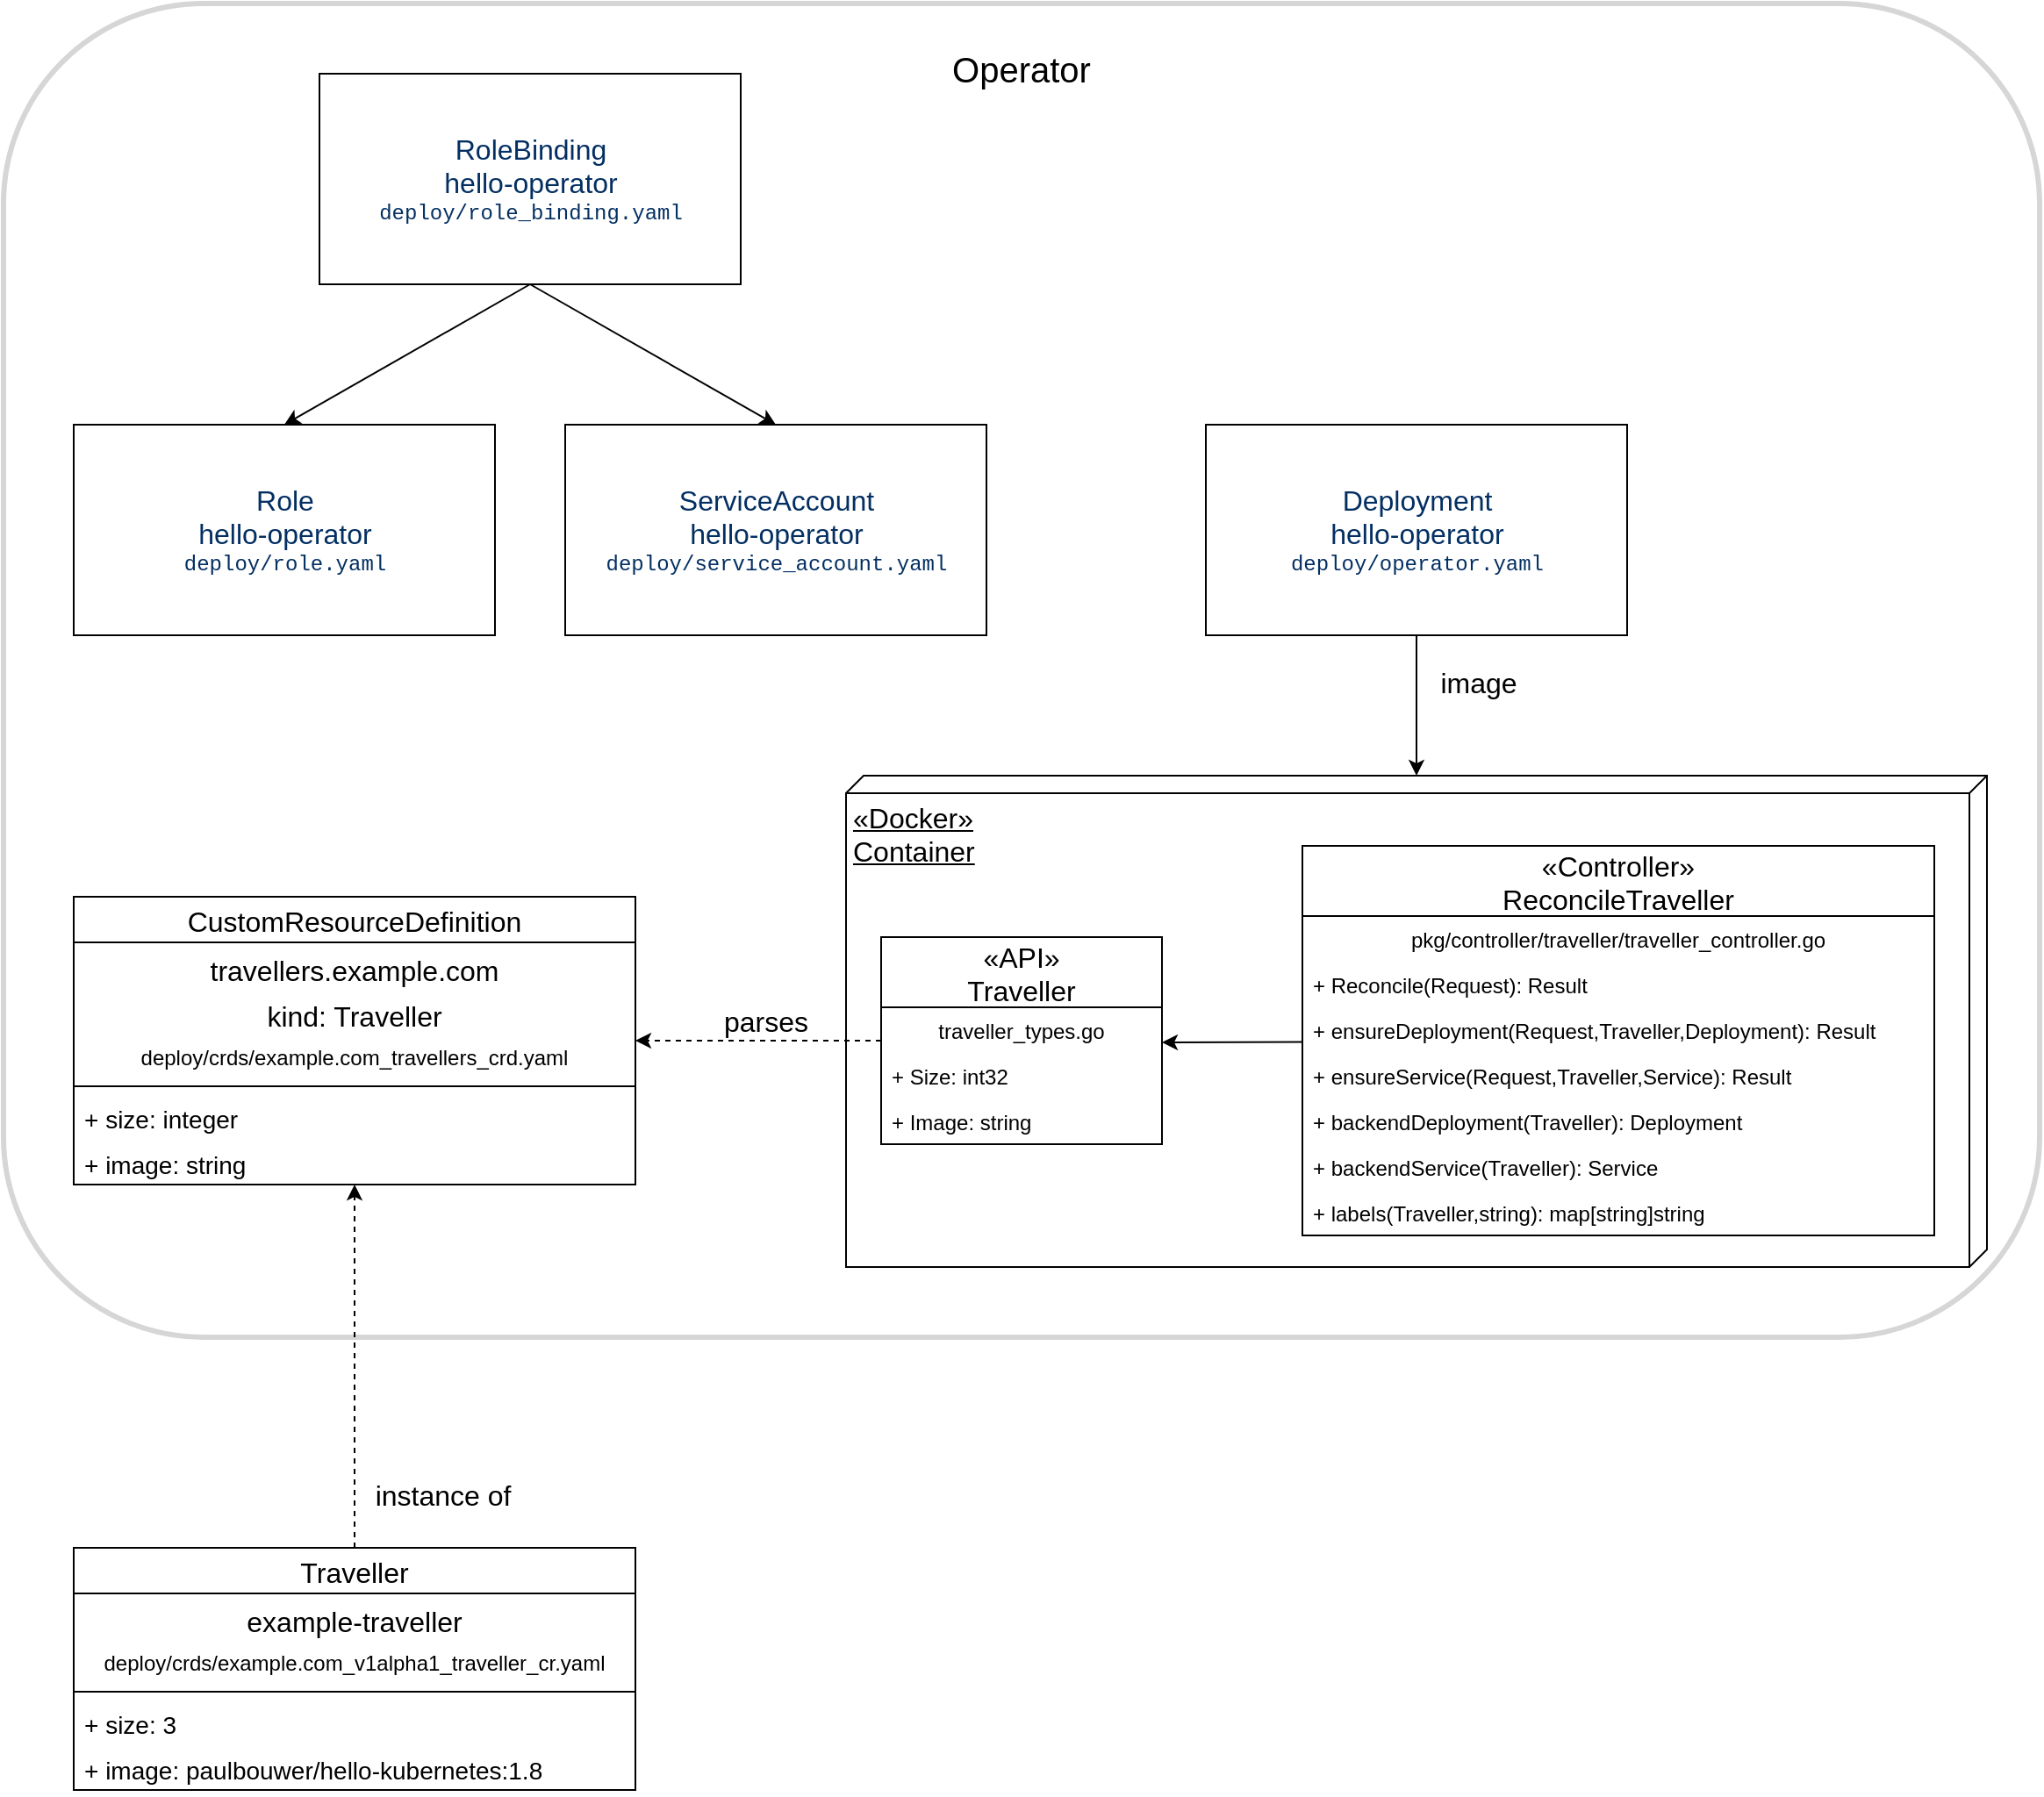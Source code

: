 <mxfile version="13.9.9" type="device"><diagram id="cfkQBm-cXqx_Vkwm3s2j" name="Page-1"><mxGraphModel dx="1101" dy="760" grid="1" gridSize="10" guides="1" tooltips="1" connect="1" arrows="1" fold="1" page="1" pageScale="1" pageWidth="1100" pageHeight="850" math="0" shadow="0"><root><mxCell id="0"/><mxCell id="1" parent="0"/><mxCell id="OnM2vM_DC7k-oW09DbHT-67" value="&lt;font style=&quot;font-size: 20px&quot;&gt;Operator&lt;/font&gt;" style="rounded=1;whiteSpace=wrap;html=1;fontSize=40;align=center;fillColor=none;labelPosition=center;verticalLabelPosition=middle;verticalAlign=top;strokeWidth=3;strokeColor=#D6D6D6;" vertex="1" parent="1"><mxGeometry x="40" y="40" width="1160" height="760" as="geometry"/></mxCell><mxCell id="OnM2vM_DC7k-oW09DbHT-7" style="rounded=0;orthogonalLoop=1;jettySize=auto;html=1;exitX=0.5;exitY=1;exitDx=0;exitDy=0;entryX=0.5;entryY=0;entryDx=0;entryDy=0;" edge="1" parent="1" source="OnM2vM_DC7k-oW09DbHT-3" target="OnM2vM_DC7k-oW09DbHT-5"><mxGeometry relative="1" as="geometry"/></mxCell><mxCell id="OnM2vM_DC7k-oW09DbHT-8" style="rounded=0;orthogonalLoop=1;jettySize=auto;html=1;exitX=0.5;exitY=1;exitDx=0;exitDy=0;elbow=vertical;entryX=0.5;entryY=0;entryDx=0;entryDy=0;" edge="1" parent="1" source="OnM2vM_DC7k-oW09DbHT-3" target="OnM2vM_DC7k-oW09DbHT-6"><mxGeometry relative="1" as="geometry"/></mxCell><mxCell id="OnM2vM_DC7k-oW09DbHT-3" value="&lt;font style=&quot;font-size: 16px&quot;&gt;&lt;span style=&quot;color: rgb(3 , 47 , 98) ; background-color: rgb(255 , 255 , 255)&quot;&gt;RoleBinding&lt;br&gt;&lt;/span&gt;&lt;span style=&quot;color: rgb(3 , 47 , 98) ; background-color: rgb(255 , 255 , 255)&quot;&gt;hello-operator&lt;br&gt;&lt;/span&gt;&lt;/font&gt;&lt;span style=&quot;background-color: rgb(255 , 255 , 255)&quot;&gt;&lt;font color=&quot;#032f62&quot; face=&quot;SFMono-Regular, Consolas, Liberation Mono, Menlo, monospace&quot; style=&quot;font-size: 12px&quot;&gt;deploy/role_binding.yaml&lt;/font&gt;&lt;br&gt;&lt;/span&gt;" style="html=1;" vertex="1" parent="1"><mxGeometry x="220" y="80" width="240" height="120" as="geometry"/></mxCell><mxCell id="OnM2vM_DC7k-oW09DbHT-5" value="&lt;font&gt;&lt;span style=&quot;background-color: rgb(255 , 255 , 255)&quot;&gt;&lt;font color=&quot;#032f62&quot;&gt;&lt;span style=&quot;font-size: 16px&quot;&gt;Role&lt;br&gt;hello-operator&lt;/span&gt;&lt;/font&gt;&lt;br&gt;&lt;/span&gt;&lt;/font&gt;&lt;span style=&quot;background-color: rgb(255 , 255 , 255)&quot;&gt;&lt;font color=&quot;#032f62&quot; face=&quot;SFMono-Regular, Consolas, Liberation Mono, Menlo, monospace&quot; style=&quot;font-size: 12px&quot;&gt;deploy/role.yaml&lt;/font&gt;&lt;br&gt;&lt;/span&gt;" style="html=1;" vertex="1" parent="1"><mxGeometry x="80" y="280" width="240" height="120" as="geometry"/></mxCell><mxCell id="OnM2vM_DC7k-oW09DbHT-6" value="&lt;font&gt;&lt;span style=&quot;background-color: rgb(255 , 255 , 255)&quot;&gt;&lt;font color=&quot;#032f62&quot;&gt;&lt;span style=&quot;font-size: 16px&quot;&gt;ServiceAccount&lt;/span&gt;&lt;/font&gt;&lt;br&gt;&lt;/span&gt;&lt;span style=&quot;font-size: 16px ; color: rgb(3 , 47 , 98) ; background-color: rgb(255 , 255 , 255)&quot;&gt;hello-operator&lt;br&gt;&lt;/span&gt;&lt;/font&gt;&lt;span style=&quot;background-color: rgb(255 , 255 , 255)&quot;&gt;&lt;font color=&quot;#032f62&quot; face=&quot;SFMono-Regular, Consolas, Liberation Mono, Menlo, monospace&quot;&gt;deploy/service_account.yaml&lt;/font&gt;&lt;br&gt;&lt;/span&gt;" style="html=1;" vertex="1" parent="1"><mxGeometry x="360" y="280" width="240" height="120" as="geometry"/></mxCell><mxCell id="OnM2vM_DC7k-oW09DbHT-59" style="edgeStyle=none;rounded=0;orthogonalLoop=1;jettySize=auto;html=1;exitX=0.5;exitY=1;exitDx=0;exitDy=0;fontSize=16;" edge="1" parent="1" source="OnM2vM_DC7k-oW09DbHT-9" target="OnM2vM_DC7k-oW09DbHT-14"><mxGeometry relative="1" as="geometry"/></mxCell><mxCell id="OnM2vM_DC7k-oW09DbHT-63" value="image" style="edgeLabel;html=1;align=center;verticalAlign=middle;resizable=0;points=[];fontSize=16;" vertex="1" connectable="0" parent="OnM2vM_DC7k-oW09DbHT-59"><mxGeometry x="-0.325" relative="1" as="geometry"><mxPoint x="35" as="offset"/></mxGeometry></mxCell><mxCell id="OnM2vM_DC7k-oW09DbHT-9" value="&lt;font&gt;&lt;span style=&quot;background-color: rgb(255 , 255 , 255)&quot;&gt;&lt;font color=&quot;#032f62&quot;&gt;&lt;span style=&quot;font-size: 16px&quot;&gt;Deployment&lt;br&gt;hello-operator&lt;/span&gt;&lt;/font&gt;&lt;br&gt;&lt;/span&gt;&lt;/font&gt;&lt;span style=&quot;background-color: rgb(255 , 255 , 255)&quot;&gt;&lt;font color=&quot;#032f62&quot; face=&quot;SFMono-Regular, Consolas, Liberation Mono, Menlo, monospace&quot;&gt;deploy/operator.yaml&lt;/font&gt;&lt;br&gt;&lt;/span&gt;" style="html=1;" vertex="1" parent="1"><mxGeometry x="725" y="280" width="240" height="120" as="geometry"/></mxCell><mxCell id="OnM2vM_DC7k-oW09DbHT-14" value="&lt;font&gt;&lt;div&gt;&lt;span style=&quot;font-size: 16px&quot;&gt;«Docker»&lt;/span&gt;&lt;/div&gt;&lt;span style=&quot;font-size: 16px&quot;&gt;Container&lt;/span&gt;&lt;/font&gt;" style="verticalAlign=top;align=left;spacingTop=8;spacingLeft=2;spacingRight=12;shape=cube;size=10;direction=south;fontStyle=4;html=1;" vertex="1" parent="1"><mxGeometry x="520" y="480" width="650" height="280" as="geometry"/></mxCell><mxCell id="OnM2vM_DC7k-oW09DbHT-58" style="edgeStyle=none;rounded=0;orthogonalLoop=1;jettySize=auto;html=1;entryX=1;entryY=0.769;entryDx=0;entryDy=0;fontSize=16;entryPerimeter=0;" edge="1" parent="1" source="OnM2vM_DC7k-oW09DbHT-25" target="OnM2vM_DC7k-oW09DbHT-30"><mxGeometry relative="1" as="geometry"/></mxCell><mxCell id="OnM2vM_DC7k-oW09DbHT-25" value="«Controller»&#10;ReconcileTraveller" style="swimlane;fontStyle=0;childLayout=stackLayout;horizontal=1;startSize=40;fillColor=none;horizontalStack=0;resizeParent=1;resizeParentMax=0;resizeLast=0;collapsible=1;marginBottom=0;fontSize=16;" vertex="1" parent="1"><mxGeometry x="780" y="520" width="360" height="222" as="geometry"><mxRectangle x="420" y="710" width="90" height="26" as="alternateBounds"/></mxGeometry></mxCell><mxCell id="OnM2vM_DC7k-oW09DbHT-26" value="pkg/controller/traveller/traveller_controller.go" style="text;strokeColor=none;fillColor=none;align=center;verticalAlign=top;spacingLeft=4;spacingRight=4;overflow=hidden;rotatable=0;points=[[0,0.5],[1,0.5]];portConstraint=eastwest;" vertex="1" parent="OnM2vM_DC7k-oW09DbHT-25"><mxGeometry y="40" width="360" height="26" as="geometry"/></mxCell><mxCell id="OnM2vM_DC7k-oW09DbHT-57" value="+ Reconcile(Request): Result" style="text;strokeColor=none;fillColor=none;align=left;verticalAlign=top;spacingLeft=4;spacingRight=4;overflow=hidden;rotatable=0;points=[[0,0.5],[1,0.5]];portConstraint=eastwest;" vertex="1" parent="OnM2vM_DC7k-oW09DbHT-25"><mxGeometry y="66" width="360" height="26" as="geometry"/></mxCell><mxCell id="OnM2vM_DC7k-oW09DbHT-54" value="+ ensureDeployment(Request,Traveller,Deployment): Result" style="text;strokeColor=none;fillColor=none;align=left;verticalAlign=top;spacingLeft=4;spacingRight=4;overflow=hidden;rotatable=0;points=[[0,0.5],[1,0.5]];portConstraint=eastwest;" vertex="1" parent="OnM2vM_DC7k-oW09DbHT-25"><mxGeometry y="92" width="360" height="26" as="geometry"/></mxCell><mxCell id="OnM2vM_DC7k-oW09DbHT-55" value="+ ensureService(Request,Traveller,Service): Result" style="text;strokeColor=none;fillColor=none;align=left;verticalAlign=top;spacingLeft=4;spacingRight=4;overflow=hidden;rotatable=0;points=[[0,0.5],[1,0.5]];portConstraint=eastwest;" vertex="1" parent="OnM2vM_DC7k-oW09DbHT-25"><mxGeometry y="118" width="360" height="26" as="geometry"/></mxCell><mxCell id="OnM2vM_DC7k-oW09DbHT-27" value="+ backendDeployment(Traveller): Deployment" style="text;strokeColor=none;fillColor=none;align=left;verticalAlign=top;spacingLeft=4;spacingRight=4;overflow=hidden;rotatable=0;points=[[0,0.5],[1,0.5]];portConstraint=eastwest;" vertex="1" parent="OnM2vM_DC7k-oW09DbHT-25"><mxGeometry y="144" width="360" height="26" as="geometry"/></mxCell><mxCell id="OnM2vM_DC7k-oW09DbHT-28" value="+ backendService(Traveller): Service" style="text;strokeColor=none;fillColor=none;align=left;verticalAlign=top;spacingLeft=4;spacingRight=4;overflow=hidden;rotatable=0;points=[[0,0.5],[1,0.5]];portConstraint=eastwest;" vertex="1" parent="OnM2vM_DC7k-oW09DbHT-25"><mxGeometry y="170" width="360" height="26" as="geometry"/></mxCell><mxCell id="OnM2vM_DC7k-oW09DbHT-56" value="+ labels(Traveller,string): map[string]string" style="text;strokeColor=none;fillColor=none;align=left;verticalAlign=top;spacingLeft=4;spacingRight=4;overflow=hidden;rotatable=0;points=[[0,0.5],[1,0.5]];portConstraint=eastwest;" vertex="1" parent="OnM2vM_DC7k-oW09DbHT-25"><mxGeometry y="196" width="360" height="26" as="geometry"/></mxCell><mxCell id="OnM2vM_DC7k-oW09DbHT-29" value="«API»&#10;Traveller" style="swimlane;fontStyle=0;childLayout=stackLayout;horizontal=1;startSize=40;fillColor=none;horizontalStack=0;resizeParent=1;resizeParentMax=0;resizeLast=0;collapsible=1;marginBottom=0;fontSize=16;" vertex="1" parent="1"><mxGeometry x="540" y="572" width="160" height="118" as="geometry"><mxRectangle x="600" y="800" width="90" height="26" as="alternateBounds"/></mxGeometry></mxCell><mxCell id="OnM2vM_DC7k-oW09DbHT-30" value="traveller_types.go" style="text;strokeColor=none;fillColor=none;align=center;verticalAlign=top;spacingLeft=4;spacingRight=4;overflow=hidden;rotatable=0;points=[[0,0.5],[1,0.5]];portConstraint=eastwest;" vertex="1" parent="OnM2vM_DC7k-oW09DbHT-29"><mxGeometry y="40" width="160" height="26" as="geometry"/></mxCell><mxCell id="OnM2vM_DC7k-oW09DbHT-31" value="+ Size: int32" style="text;strokeColor=none;fillColor=none;align=left;verticalAlign=top;spacingLeft=4;spacingRight=4;overflow=hidden;rotatable=0;points=[[0,0.5],[1,0.5]];portConstraint=eastwest;" vertex="1" parent="OnM2vM_DC7k-oW09DbHT-29"><mxGeometry y="66" width="160" height="26" as="geometry"/></mxCell><mxCell id="OnM2vM_DC7k-oW09DbHT-32" value="+ Image: string" style="text;strokeColor=none;fillColor=none;align=left;verticalAlign=top;spacingLeft=4;spacingRight=4;overflow=hidden;rotatable=0;points=[[0,0.5],[1,0.5]];portConstraint=eastwest;" vertex="1" parent="OnM2vM_DC7k-oW09DbHT-29"><mxGeometry y="92" width="160" height="26" as="geometry"/></mxCell><mxCell id="OnM2vM_DC7k-oW09DbHT-38" value="CustomResourceDefinition" style="swimlane;fontStyle=0;childLayout=stackLayout;horizontal=1;startSize=26;fillColor=none;horizontalStack=0;resizeParent=1;resizeParentMax=0;resizeLast=0;collapsible=1;marginBottom=0;fontSize=16;align=center;" vertex="1" parent="1"><mxGeometry x="80" y="549" width="320" height="164" as="geometry"><mxRectangle x="40" y="440" width="220" height="26" as="alternateBounds"/></mxGeometry></mxCell><mxCell id="OnM2vM_DC7k-oW09DbHT-40" value="travellers.example.com" style="text;strokeColor=none;fillColor=none;align=center;verticalAlign=top;spacingLeft=4;spacingRight=4;overflow=hidden;rotatable=0;points=[[0,0.5],[1,0.5]];portConstraint=eastwest;fontSize=16;" vertex="1" parent="OnM2vM_DC7k-oW09DbHT-38"><mxGeometry y="26" width="320" height="26" as="geometry"/></mxCell><mxCell id="OnM2vM_DC7k-oW09DbHT-41" value="kind: Traveller" style="text;strokeColor=none;fillColor=none;align=center;verticalAlign=top;spacingLeft=4;spacingRight=4;overflow=hidden;rotatable=0;points=[[0,0.5],[1,0.5]];portConstraint=eastwest;fontSize=16;" vertex="1" parent="OnM2vM_DC7k-oW09DbHT-38"><mxGeometry y="52" width="320" height="26" as="geometry"/></mxCell><mxCell id="OnM2vM_DC7k-oW09DbHT-39" value="deploy/crds/example.com_travellers_crd.yaml" style="text;strokeColor=none;fillColor=none;align=center;verticalAlign=top;spacingLeft=4;spacingRight=4;overflow=hidden;rotatable=0;points=[[0,0.5],[1,0.5]];portConstraint=eastwest;" vertex="1" parent="OnM2vM_DC7k-oW09DbHT-38"><mxGeometry y="78" width="320" height="26" as="geometry"/></mxCell><mxCell id="OnM2vM_DC7k-oW09DbHT-44" value="" style="line;strokeWidth=1;fillColor=none;align=left;verticalAlign=middle;spacingTop=-1;spacingLeft=3;spacingRight=3;rotatable=0;labelPosition=right;points=[];portConstraint=eastwest;fontSize=16;" vertex="1" parent="OnM2vM_DC7k-oW09DbHT-38"><mxGeometry y="104" width="320" height="8" as="geometry"/></mxCell><mxCell id="OnM2vM_DC7k-oW09DbHT-43" value="+ size: integer" style="text;strokeColor=none;fillColor=none;align=left;verticalAlign=top;spacingLeft=4;spacingRight=4;overflow=hidden;rotatable=0;points=[[0,0.5],[1,0.5]];portConstraint=eastwest;fontSize=14;" vertex="1" parent="OnM2vM_DC7k-oW09DbHT-38"><mxGeometry y="112" width="320" height="26" as="geometry"/></mxCell><mxCell id="OnM2vM_DC7k-oW09DbHT-42" value="+ image: string" style="text;strokeColor=none;fillColor=none;align=left;verticalAlign=top;spacingLeft=4;spacingRight=4;overflow=hidden;rotatable=0;points=[[0,0.5],[1,0.5]];portConstraint=eastwest;fontSize=14;" vertex="1" parent="OnM2vM_DC7k-oW09DbHT-38"><mxGeometry y="138" width="320" height="26" as="geometry"/></mxCell><mxCell id="OnM2vM_DC7k-oW09DbHT-52" style="edgeStyle=none;rounded=0;orthogonalLoop=1;jettySize=auto;html=1;exitX=0.5;exitY=0;exitDx=0;exitDy=0;fontSize=16;dashed=1;" edge="1" parent="1" source="OnM2vM_DC7k-oW09DbHT-45" target="OnM2vM_DC7k-oW09DbHT-38"><mxGeometry relative="1" as="geometry"><mxPoint x="310" y="750" as="targetPoint"/></mxGeometry></mxCell><mxCell id="OnM2vM_DC7k-oW09DbHT-64" value="instance of" style="edgeLabel;html=1;align=center;verticalAlign=middle;resizable=0;points=[];fontSize=16;" vertex="1" connectable="0" parent="OnM2vM_DC7k-oW09DbHT-52"><mxGeometry x="0.013" relative="1" as="geometry"><mxPoint x="50" y="75" as="offset"/></mxGeometry></mxCell><mxCell id="OnM2vM_DC7k-oW09DbHT-45" value="Traveller" style="swimlane;fontStyle=0;childLayout=stackLayout;horizontal=1;startSize=26;fillColor=none;horizontalStack=0;resizeParent=1;resizeParentMax=0;resizeLast=0;collapsible=1;marginBottom=0;fontSize=16;align=center;" vertex="1" parent="1"><mxGeometry x="80" y="920" width="320" height="138" as="geometry"><mxRectangle x="40" y="440" width="220" height="26" as="alternateBounds"/></mxGeometry></mxCell><mxCell id="OnM2vM_DC7k-oW09DbHT-46" value="example-traveller" style="text;strokeColor=none;fillColor=none;align=center;verticalAlign=top;spacingLeft=4;spacingRight=4;overflow=hidden;rotatable=0;points=[[0,0.5],[1,0.5]];portConstraint=eastwest;fontSize=16;" vertex="1" parent="OnM2vM_DC7k-oW09DbHT-45"><mxGeometry y="26" width="320" height="26" as="geometry"/></mxCell><mxCell id="OnM2vM_DC7k-oW09DbHT-48" value="deploy/crds/example.com_v1alpha1_traveller_cr.yaml" style="text;strokeColor=none;fillColor=none;align=center;verticalAlign=top;spacingLeft=4;spacingRight=4;overflow=hidden;rotatable=0;points=[[0,0.5],[1,0.5]];portConstraint=eastwest;" vertex="1" parent="OnM2vM_DC7k-oW09DbHT-45"><mxGeometry y="52" width="320" height="26" as="geometry"/></mxCell><mxCell id="OnM2vM_DC7k-oW09DbHT-49" value="" style="line;strokeWidth=1;fillColor=none;align=left;verticalAlign=middle;spacingTop=-1;spacingLeft=3;spacingRight=3;rotatable=0;labelPosition=right;points=[];portConstraint=eastwest;fontSize=16;" vertex="1" parent="OnM2vM_DC7k-oW09DbHT-45"><mxGeometry y="78" width="320" height="8" as="geometry"/></mxCell><mxCell id="OnM2vM_DC7k-oW09DbHT-51" value="+ size: 3" style="text;strokeColor=none;fillColor=none;align=left;verticalAlign=top;spacingLeft=4;spacingRight=4;overflow=hidden;rotatable=0;points=[[0,0.5],[1,0.5]];portConstraint=eastwest;fontSize=14;" vertex="1" parent="OnM2vM_DC7k-oW09DbHT-45"><mxGeometry y="86" width="320" height="26" as="geometry"/></mxCell><mxCell id="OnM2vM_DC7k-oW09DbHT-50" value="+ image: paulbouwer/hello-kubernetes:1.8" style="text;strokeColor=none;fillColor=none;align=left;verticalAlign=top;spacingLeft=4;spacingRight=4;overflow=hidden;rotatable=0;points=[[0,0.5],[1,0.5]];portConstraint=eastwest;fontSize=14;" vertex="1" parent="OnM2vM_DC7k-oW09DbHT-45"><mxGeometry y="112" width="320" height="26" as="geometry"/></mxCell><mxCell id="OnM2vM_DC7k-oW09DbHT-60" style="edgeStyle=none;rounded=0;orthogonalLoop=1;jettySize=auto;html=1;exitX=0.75;exitY=0;exitDx=0;exitDy=0;fontSize=16;" edge="1" parent="1" source="OnM2vM_DC7k-oW09DbHT-38" target="OnM2vM_DC7k-oW09DbHT-38"><mxGeometry relative="1" as="geometry"/></mxCell><mxCell id="OnM2vM_DC7k-oW09DbHT-61" style="edgeStyle=none;rounded=0;orthogonalLoop=1;jettySize=auto;html=1;fontSize=16;dashed=1;" edge="1" parent="1" source="OnM2vM_DC7k-oW09DbHT-29" target="OnM2vM_DC7k-oW09DbHT-38"><mxGeometry relative="1" as="geometry"/></mxCell><mxCell id="OnM2vM_DC7k-oW09DbHT-62" value="parses" style="edgeLabel;html=1;align=center;verticalAlign=middle;resizable=0;points=[];fontSize=16;" vertex="1" connectable="0" parent="OnM2vM_DC7k-oW09DbHT-61"><mxGeometry x="-0.057" relative="1" as="geometry"><mxPoint y="-11" as="offset"/></mxGeometry></mxCell></root></mxGraphModel></diagram></mxfile>